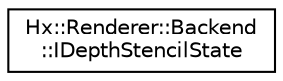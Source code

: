digraph "Graphical Class Hierarchy"
{
  edge [fontname="Helvetica",fontsize="10",labelfontname="Helvetica",labelfontsize="10"];
  node [fontname="Helvetica",fontsize="10",shape=record];
  rankdir="LR";
  Node1 [label="Hx::Renderer::Backend\l::IDepthStencilState",height=0.2,width=0.4,color="black", fillcolor="white", style="filled",URL="$structHx_1_1Renderer_1_1Backend_1_1IDepthStencilState.html"];
}
